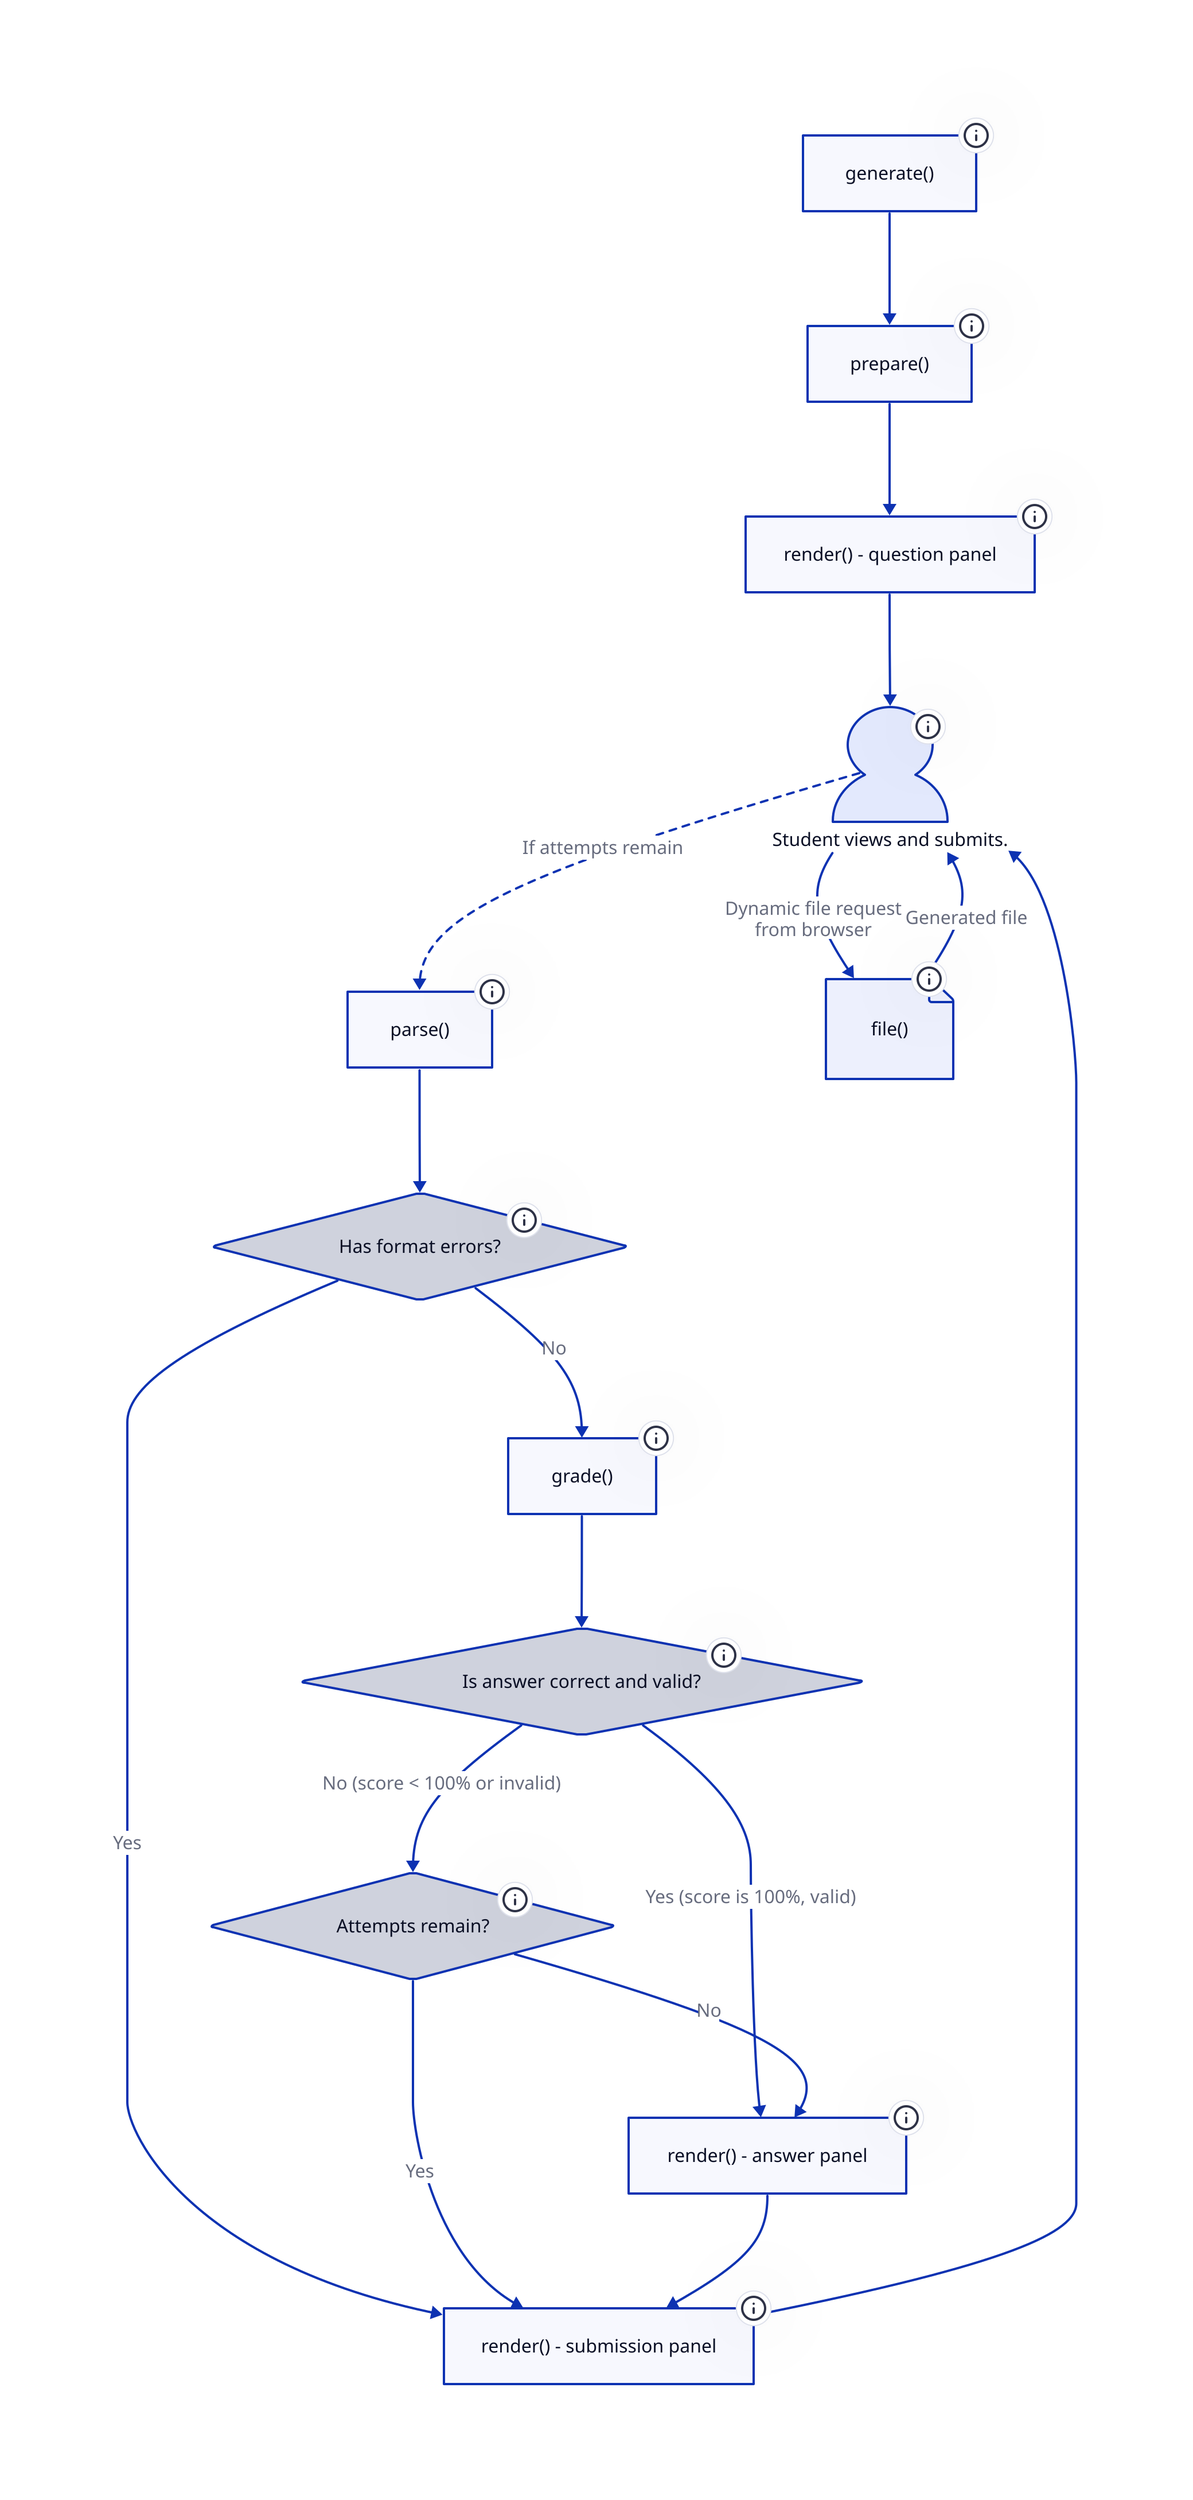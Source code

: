 # Shapes
generate: "generate()" {
  tooltip: "Generate random parameters and correct answers"
}
prepare: "prepare()" {
  tooltip: "Post-process element data after generate()"
}
render_question: "render() - question panel" {
  tooltip: "Render question.html for initial view"
}
student_interaction: "Student views and submits." {
  tooltip: " The student can only submit if they have attempts remaining."
  shape: person
  width: 100
  height: 100
}
parse: "parse()" {
  tooltip: "Parse submitted answers, check format"
}
check_format: "Has format errors?" {
  shape: diamond
  tooltip: "Check data['format_errors']"
}

grade: "grade()" {
  tooltip: "Grade the submission, set score and feedback"
}
check_correct: "Is answer correct and valid?" {
  shape: diamond
  tooltip: "Check data['score']"
}
render_submission: "render() - submission panel" {
  tooltip: "Render question.html showing submission and feedback. Multiple submissions can be shown."
}
render_answer: "render() - answer panel" {
  tooltip: "Render question.html showing correct answer (if enabled)"
}
check_attempts: "Attempts remain?" {
  shape: diamond
  tooltip: "Check if the student has more attempts available"
}
file: "file()" {
  tooltip: "Dynamically generated file"
  shape: page
}
# Flow
generate -> prepare
prepare -> render_question
render_question -> student_interaction
student_interaction -> parse: "If attempts remain" {
  style: {
    stroke-dash: 3
  }
}
parse -> check_format

# If format errors, show question panel again with errors
check_format -> render_submission: Yes

# If no format errors, proceed to grading
check_format -> grade: No

grade -> check_correct

render_submission -> student_interaction

# If correct, show answer panel
check_correct -> render_answer: "Yes (score is 100%, valid)"

# If incorrect, show submission panel
check_correct -> check_attempts: "No (score < 100% or invalid)"

# After rendering submission, check if attempts remain
check_attempts -> render_submission: "Yes"

# If no attempts remain, show the answer panel
check_attempts -> render_answer: "No"

render_answer -> render_submission
# Dynamic file generation
file -> student_interaction: "Generated file"
student_interaction -> file: "Dynamic file request \n from browser"
